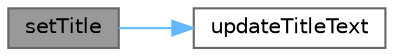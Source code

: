 digraph "setTitle"
{
 // LATEX_PDF_SIZE
  bgcolor="transparent";
  edge [fontname=Helvetica,fontsize=10,labelfontname=Helvetica,labelfontsize=10];
  node [fontname=Helvetica,fontsize=10,shape=box,height=0.2,width=0.4];
  rankdir="LR";
  Node1 [id="Node000001",label="setTitle",height=0.2,width=0.4,color="gray40", fillcolor="grey60", style="filled", fontcolor="black",tooltip="设置标题"];
  Node1 -> Node2 [id="edge1_Node000001_Node000002",color="steelblue1",style="solid",tooltip=" "];
  Node2 [id="Node000002",label="updateTitleText",height=0.2,width=0.4,color="grey40", fillcolor="white", style="filled",URL="$class_m_v_block_widget.html#a9f6412e4f086819d14727a1646b34f97",tooltip="更新标题文本（省略显示）"];
}
